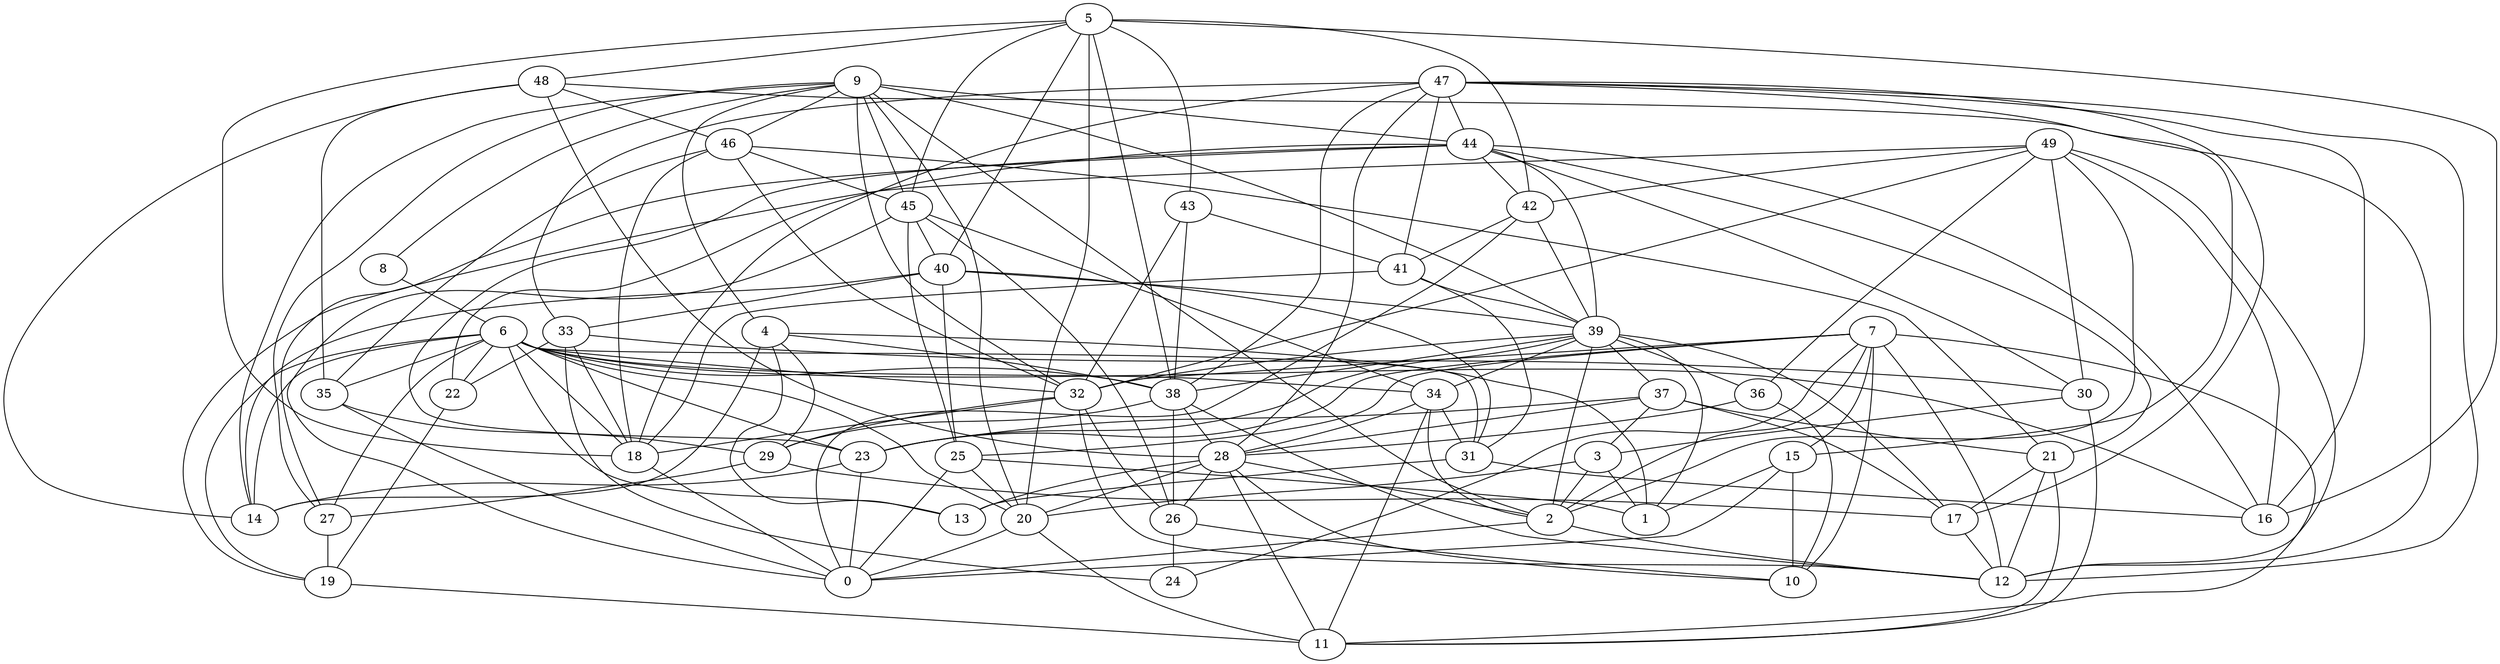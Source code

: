 digraph GG_graph {

subgraph G_graph {
edge [color = black]
"22" -> "19" [dir = none]
"26" -> "24" [dir = none]
"26" -> "10" [dir = none]
"35" -> "0" [dir = none]
"46" -> "32" [dir = none]
"46" -> "35" [dir = none]
"34" -> "11" [dir = none]
"34" -> "28" [dir = none]
"5" -> "38" [dir = none]
"5" -> "42" [dir = none]
"5" -> "20" [dir = none]
"5" -> "40" [dir = none]
"5" -> "16" [dir = none]
"44" -> "23" [dir = none]
"44" -> "27" [dir = none]
"44" -> "42" [dir = none]
"48" -> "35" [dir = none]
"48" -> "12" [dir = none]
"47" -> "28" [dir = none]
"47" -> "18" [dir = none]
"47" -> "12" [dir = none]
"47" -> "33" [dir = none]
"47" -> "44" [dir = none]
"18" -> "0" [dir = none]
"36" -> "28" [dir = none]
"36" -> "10" [dir = none]
"9" -> "2" [dir = none]
"9" -> "46" [dir = none]
"9" -> "44" [dir = none]
"9" -> "8" [dir = none]
"8" -> "6" [dir = none]
"38" -> "29" [dir = none]
"38" -> "12" [dir = none]
"38" -> "28" [dir = none]
"38" -> "26" [dir = none]
"33" -> "30" [dir = none]
"33" -> "22" [dir = none]
"33" -> "24" [dir = none]
"15" -> "10" [dir = none]
"15" -> "0" [dir = none]
"15" -> "1" [dir = none]
"29" -> "17" [dir = none]
"4" -> "13" [dir = none]
"4" -> "29" [dir = none]
"40" -> "25" [dir = none]
"17" -> "12" [dir = none]
"7" -> "10" [dir = none]
"7" -> "23" [dir = none]
"7" -> "2" [dir = none]
"7" -> "11" [dir = none]
"7" -> "24" [dir = none]
"41" -> "39" [dir = none]
"28" -> "13" [dir = none]
"28" -> "26" [dir = none]
"28" -> "2" [dir = none]
"28" -> "11" [dir = none]
"28" -> "10" [dir = none]
"31" -> "13" [dir = none]
"42" -> "0" [dir = none]
"42" -> "39" [dir = none]
"42" -> "41" [dir = none]
"49" -> "16" [dir = none]
"49" -> "32" [dir = none]
"49" -> "42" [dir = none]
"49" -> "36" [dir = none]
"49" -> "2" [dir = none]
"49" -> "19" [dir = none]
"43" -> "41" [dir = none]
"43" -> "38" [dir = none]
"2" -> "12" [dir = none]
"2" -> "0" [dir = none]
"25" -> "0" [dir = none]
"25" -> "20" [dir = none]
"20" -> "0" [dir = none]
"20" -> "11" [dir = none]
"37" -> "17" [dir = none]
"37" -> "23" [dir = none]
"37" -> "21" [dir = none]
"37" -> "3" [dir = none]
"45" -> "26" [dir = none]
"45" -> "34" [dir = none]
"6" -> "35" [dir = none]
"6" -> "23" [dir = none]
"6" -> "22" [dir = none]
"6" -> "18" [dir = none]
"6" -> "32" [dir = none]
"6" -> "38" [dir = none]
"6" -> "14" [dir = none]
"6" -> "31" [dir = none]
"6" -> "27" [dir = none]
"6" -> "13" [dir = none]
"30" -> "3" [dir = none]
"30" -> "11" [dir = none]
"3" -> "1" [dir = none]
"21" -> "12" [dir = none]
"23" -> "14" [dir = none]
"39" -> "17" [dir = none]
"39" -> "2" [dir = none]
"47" -> "15" [dir = none]
"21" -> "11" [dir = none]
"39" -> "23" [dir = none]
"32" -> "29" [dir = none]
"45" -> "40" [dir = none]
"39" -> "32" [dir = none]
"7" -> "25" [dir = none]
"49" -> "30" [dir = none]
"7" -> "32" [dir = none]
"39" -> "34" [dir = none]
"44" -> "22" [dir = none]
"35" -> "29" [dir = none]
"48" -> "46" [dir = none]
"40" -> "33" [dir = none]
"29" -> "27" [dir = none]
"9" -> "4" [dir = none]
"40" -> "31" [dir = none]
"21" -> "17" [dir = none]
"47" -> "16" [dir = none]
"32" -> "12" [dir = none]
"28" -> "20" [dir = none]
"7" -> "12" [dir = none]
"39" -> "38" [dir = none]
"4" -> "38" [dir = none]
"6" -> "19" [dir = none]
"7" -> "15" [dir = none]
"47" -> "38" [dir = none]
"9" -> "32" [dir = none]
"46" -> "21" [dir = none]
"45" -> "0" [dir = none]
"44" -> "30" [dir = none]
"4" -> "1" [dir = none]
"47" -> "17" [dir = none]
"39" -> "37" [dir = none]
"31" -> "16" [dir = none]
"39" -> "1" [dir = none]
"9" -> "14" [dir = none]
"32" -> "18" [dir = none]
"48" -> "28" [dir = none]
"34" -> "2" [dir = none]
"27" -> "19" [dir = none]
"19" -> "11" [dir = none]
"4" -> "14" [dir = none]
"9" -> "20" [dir = none]
"9" -> "39" [dir = none]
"46" -> "18" [dir = none]
"6" -> "34" [dir = none]
"9" -> "45" [dir = none]
"3" -> "20" [dir = none]
"6" -> "16" [dir = none]
"46" -> "45" [dir = none]
"41" -> "18" [dir = none]
"23" -> "0" [dir = none]
"9" -> "27" [dir = none]
"41" -> "31" [dir = none]
"49" -> "12" [dir = none]
"40" -> "39" [dir = none]
"37" -> "28" [dir = none]
"39" -> "36" [dir = none]
"48" -> "14" [dir = none]
"47" -> "41" [dir = none]
"43" -> "32" [dir = none]
"44" -> "21" [dir = none]
"5" -> "43" [dir = none]
"33" -> "18" [dir = none]
"45" -> "25" [dir = none]
"5" -> "18" [dir = none]
"6" -> "20" [dir = none]
"44" -> "39" [dir = none]
"25" -> "1" [dir = none]
"40" -> "14" [dir = none]
"5" -> "48" [dir = none]
"44" -> "16" [dir = none]
"32" -> "26" [dir = none]
"3" -> "2" [dir = none]
"34" -> "31" [dir = none]
"5" -> "45" [dir = none]
}

}
